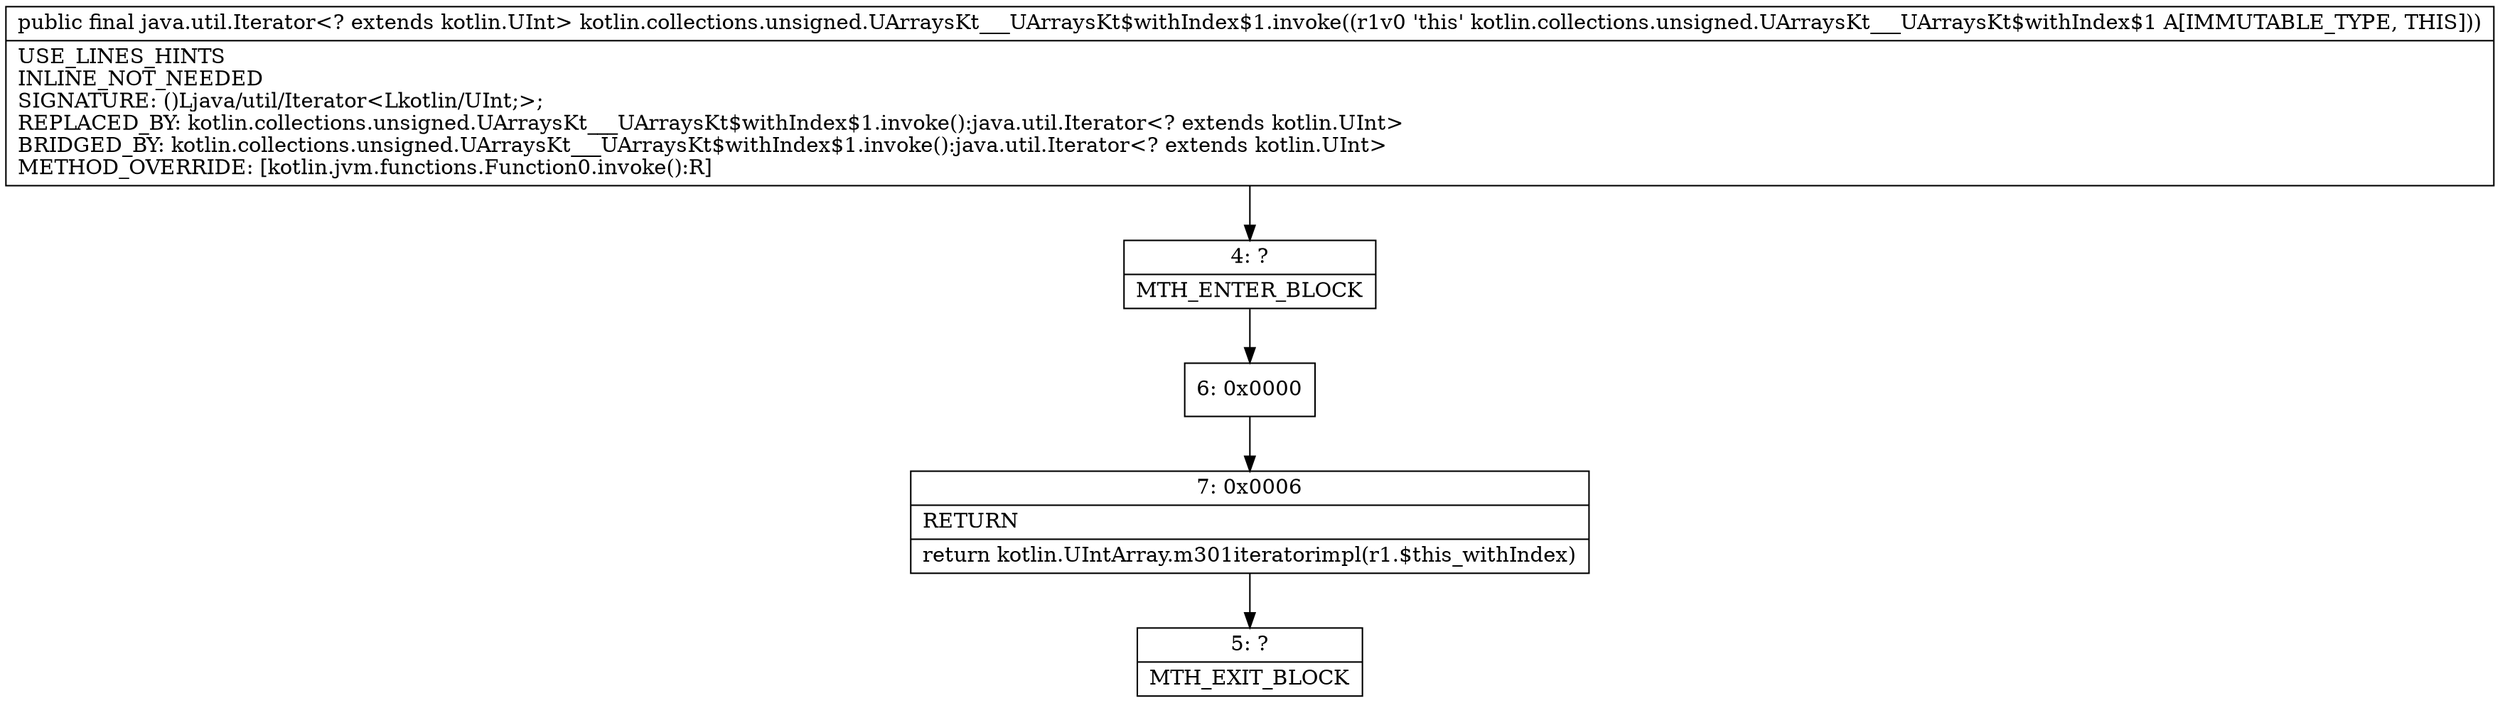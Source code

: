 digraph "CFG forkotlin.collections.unsigned.UArraysKt___UArraysKt$withIndex$1.invoke()Ljava\/util\/Iterator;" {
Node_4 [shape=record,label="{4\:\ ?|MTH_ENTER_BLOCK\l}"];
Node_6 [shape=record,label="{6\:\ 0x0000}"];
Node_7 [shape=record,label="{7\:\ 0x0006|RETURN\l|return kotlin.UIntArray.m301iteratorimpl(r1.$this_withIndex)\l}"];
Node_5 [shape=record,label="{5\:\ ?|MTH_EXIT_BLOCK\l}"];
MethodNode[shape=record,label="{public final java.util.Iterator\<? extends kotlin.UInt\> kotlin.collections.unsigned.UArraysKt___UArraysKt$withIndex$1.invoke((r1v0 'this' kotlin.collections.unsigned.UArraysKt___UArraysKt$withIndex$1 A[IMMUTABLE_TYPE, THIS]))  | USE_LINES_HINTS\lINLINE_NOT_NEEDED\lSIGNATURE: ()Ljava\/util\/Iterator\<Lkotlin\/UInt;\>;\lREPLACED_BY: kotlin.collections.unsigned.UArraysKt___UArraysKt$withIndex$1.invoke():java.util.Iterator\<? extends kotlin.UInt\>\lBRIDGED_BY: kotlin.collections.unsigned.UArraysKt___UArraysKt$withIndex$1.invoke():java.util.Iterator\<? extends kotlin.UInt\>\lMETHOD_OVERRIDE: [kotlin.jvm.functions.Function0.invoke():R]\l}"];
MethodNode -> Node_4;Node_4 -> Node_6;
Node_6 -> Node_7;
Node_7 -> Node_5;
}


